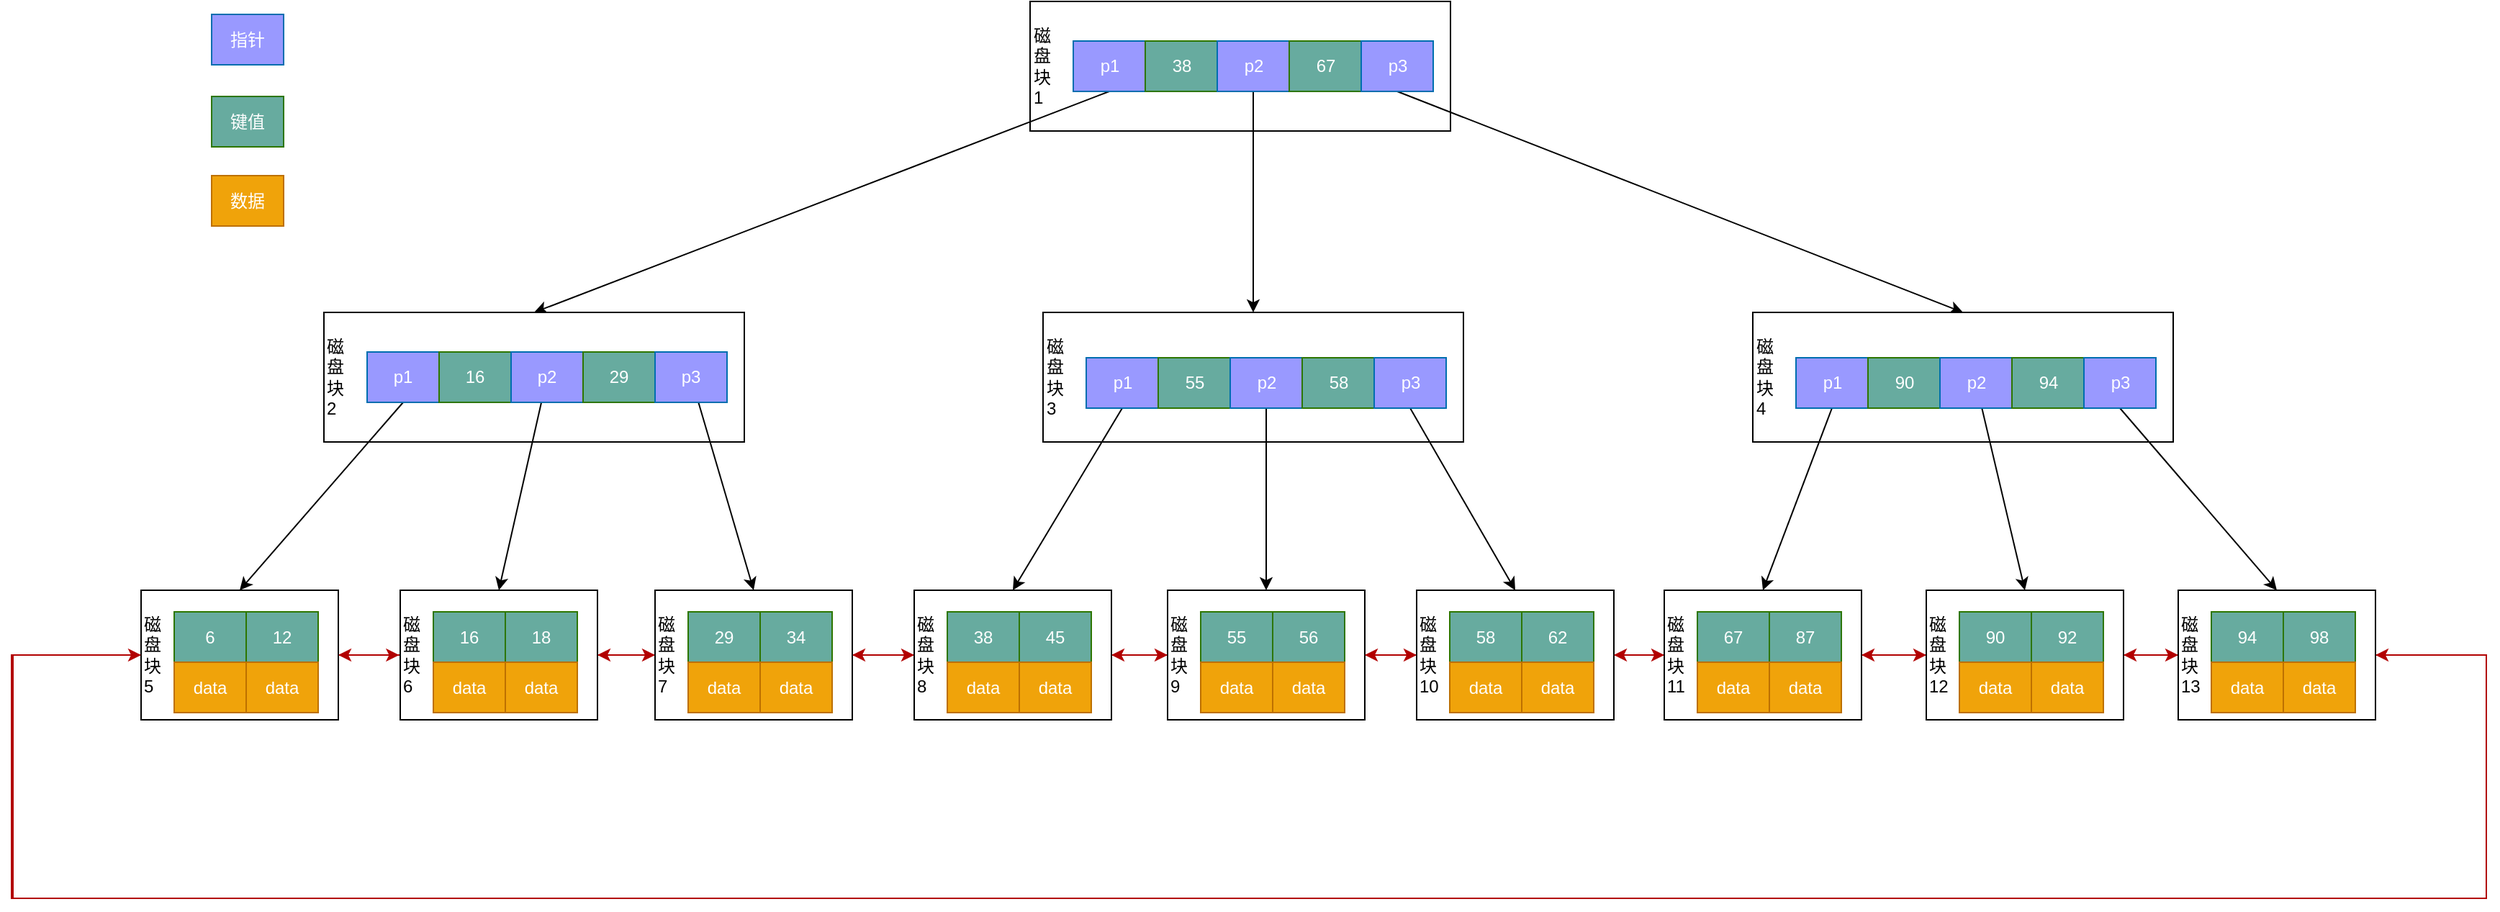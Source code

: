 <mxfile version="25.0.3">
  <diagram name="第 1 页" id="AmxaqOzU6QOFLmIfLdI-">
    <mxGraphModel dx="2830" dy="1910" grid="0" gridSize="10" guides="1" tooltips="1" connect="1" arrows="1" fold="1" page="1" pageScale="1" pageWidth="827" pageHeight="1169" math="0" shadow="0">
      <root>
        <mxCell id="0" />
        <mxCell id="1" parent="0" />
        <mxCell id="DjAjydQCex3tKTUyO6qx-1" value="磁&lt;div&gt;盘&lt;/div&gt;&lt;div&gt;块&lt;/div&gt;&lt;div&gt;1&lt;/div&gt;" style="rounded=0;whiteSpace=wrap;html=1;align=left;" vertex="1" parent="1">
          <mxGeometry x="471.5" y="-26" width="292" height="90" as="geometry" />
        </mxCell>
        <mxCell id="DjAjydQCex3tKTUyO6qx-145" style="rounded=0;orthogonalLoop=1;jettySize=auto;html=1;entryX=0.5;entryY=0;entryDx=0;entryDy=0;exitX=0.5;exitY=1;exitDx=0;exitDy=0;" edge="1" parent="1" source="DjAjydQCex3tKTUyO6qx-3" target="DjAjydQCex3tKTUyO6qx-91">
          <mxGeometry relative="1" as="geometry" />
        </mxCell>
        <mxCell id="DjAjydQCex3tKTUyO6qx-3" value="p1" style="rounded=0;whiteSpace=wrap;html=1;fillColor=#9999FF;strokeColor=#006EAF;fontColor=#ffffff;" vertex="1" parent="1">
          <mxGeometry x="501.5" y="1.5" width="50" height="35" as="geometry" />
        </mxCell>
        <mxCell id="DjAjydQCex3tKTUyO6qx-4" value="38" style="rounded=0;whiteSpace=wrap;html=1;fillColor=#67AB9F;strokeColor=#2D7600;fontColor=#ffffff;" vertex="1" parent="1">
          <mxGeometry x="551.5" y="1.5" width="50" height="35" as="geometry" />
        </mxCell>
        <mxCell id="DjAjydQCex3tKTUyO6qx-146" style="edgeStyle=orthogonalEdgeStyle;rounded=0;orthogonalLoop=1;jettySize=auto;html=1;entryX=0.5;entryY=0;entryDx=0;entryDy=0;" edge="1" parent="1" source="DjAjydQCex3tKTUyO6qx-6" target="DjAjydQCex3tKTUyO6qx-103">
          <mxGeometry relative="1" as="geometry" />
        </mxCell>
        <mxCell id="DjAjydQCex3tKTUyO6qx-6" value="p2" style="rounded=0;whiteSpace=wrap;html=1;fillColor=#9999FF;fontColor=#ffffff;strokeColor=#006EAF;" vertex="1" parent="1">
          <mxGeometry x="601.5" y="1.5" width="50" height="35" as="geometry" />
        </mxCell>
        <mxCell id="DjAjydQCex3tKTUyO6qx-7" value="67" style="rounded=0;whiteSpace=wrap;html=1;fillColor=#67AB9F;strokeColor=#2D7600;fontColor=#ffffff;align=center;verticalAlign=middle;fontFamily=Helvetica;fontSize=12;" vertex="1" parent="1">
          <mxGeometry x="651.5" y="1.5" width="50" height="35" as="geometry" />
        </mxCell>
        <mxCell id="DjAjydQCex3tKTUyO6qx-147" style="rounded=0;orthogonalLoop=1;jettySize=auto;html=1;entryX=0.5;entryY=0;entryDx=0;entryDy=0;exitX=0.5;exitY=1;exitDx=0;exitDy=0;" edge="1" parent="1" source="DjAjydQCex3tKTUyO6qx-9" target="DjAjydQCex3tKTUyO6qx-124">
          <mxGeometry relative="1" as="geometry" />
        </mxCell>
        <mxCell id="DjAjydQCex3tKTUyO6qx-9" value="p3" style="rounded=0;whiteSpace=wrap;html=1;fillColor=#9999FF;fontColor=#ffffff;strokeColor=#006EAF;" vertex="1" parent="1">
          <mxGeometry x="701.5" y="1.5" width="50" height="35" as="geometry" />
        </mxCell>
        <mxCell id="DjAjydQCex3tKTUyO6qx-163" style="edgeStyle=orthogonalEdgeStyle;rounded=0;orthogonalLoop=1;jettySize=auto;html=1;fillColor=#e51400;strokeColor=#B20000;" edge="1" parent="1" source="DjAjydQCex3tKTUyO6qx-43">
          <mxGeometry relative="1" as="geometry">
            <mxPoint x="33.2" y="428" as="targetPoint" />
          </mxGeometry>
        </mxCell>
        <mxCell id="DjAjydQCex3tKTUyO6qx-188" style="edgeStyle=orthogonalEdgeStyle;rounded=0;orthogonalLoop=1;jettySize=auto;html=1;entryX=1;entryY=0.5;entryDx=0;entryDy=0;fillColor=#e51400;strokeColor=#B20000;" edge="1" parent="1" source="DjAjydQCex3tKTUyO6qx-43" target="DjAjydQCex3tKTUyO6qx-140">
          <mxGeometry relative="1" as="geometry">
            <Array as="points">
              <mxPoint x="-236" y="428" />
              <mxPoint x="-236" y="597" />
              <mxPoint x="1483" y="597" />
              <mxPoint x="1483" y="428" />
            </Array>
          </mxGeometry>
        </mxCell>
        <mxCell id="DjAjydQCex3tKTUyO6qx-43" value="磁&lt;div&gt;盘&lt;/div&gt;&lt;div&gt;块&lt;/div&gt;&lt;div&gt;5&lt;/div&gt;" style="rounded=0;whiteSpace=wrap;html=1;align=left;" vertex="1" parent="1">
          <mxGeometry x="-146" y="383" width="137" height="90" as="geometry" />
        </mxCell>
        <mxCell id="DjAjydQCex3tKTUyO6qx-44" value="6" style="rounded=0;whiteSpace=wrap;html=1;fillColor=#67AB9F;strokeColor=#2D7600;fontColor=#ffffff;" vertex="1" parent="1">
          <mxGeometry x="-123" y="398" width="50" height="35" as="geometry" />
        </mxCell>
        <mxCell id="DjAjydQCex3tKTUyO6qx-45" value="12" style="rounded=0;whiteSpace=wrap;html=1;fillColor=#67AB9F;strokeColor=#2D7600;fontColor=#ffffff;align=center;verticalAlign=middle;fontFamily=Helvetica;fontSize=12;" vertex="1" parent="1">
          <mxGeometry x="-73" y="398" width="50" height="35" as="geometry" />
        </mxCell>
        <mxCell id="DjAjydQCex3tKTUyO6qx-46" value="data" style="rounded=0;whiteSpace=wrap;html=1;fillColor=#f0a30a;fontColor=#FFFFFF;strokeColor=#BD7000;" vertex="1" parent="1">
          <mxGeometry x="-123" y="433" width="50" height="35" as="geometry" />
        </mxCell>
        <mxCell id="DjAjydQCex3tKTUyO6qx-47" value="data" style="rounded=0;whiteSpace=wrap;html=1;fillColor=#f0a30a;fontColor=#FFFFFF;strokeColor=#BD7000;" vertex="1" parent="1">
          <mxGeometry x="-73" y="433" width="50" height="35" as="geometry" />
        </mxCell>
        <mxCell id="DjAjydQCex3tKTUyO6qx-78" value="&lt;span style=&quot;text-wrap-mode: nowrap;&quot;&gt;指针&lt;/span&gt;" style="rounded=0;whiteSpace=wrap;html=1;fillColor=#9999FF;strokeColor=#006EAF;fontColor=#ffffff;" vertex="1" parent="1">
          <mxGeometry x="-97" y="-17" width="50" height="35" as="geometry" />
        </mxCell>
        <mxCell id="DjAjydQCex3tKTUyO6qx-79" value="键值" style="rounded=0;whiteSpace=wrap;html=1;fillColor=#67AB9F;strokeColor=#2D7600;fontColor=#ffffff;" vertex="1" parent="1">
          <mxGeometry x="-97" y="40" width="50" height="35" as="geometry" />
        </mxCell>
        <mxCell id="DjAjydQCex3tKTUyO6qx-80" value="数据" style="rounded=0;whiteSpace=wrap;html=1;fillColor=#f0a30a;fontColor=#FFFFFF;strokeColor=#BD7000;" vertex="1" parent="1">
          <mxGeometry x="-97" y="95" width="50" height="35" as="geometry" />
        </mxCell>
        <mxCell id="DjAjydQCex3tKTUyO6qx-165" style="edgeStyle=orthogonalEdgeStyle;rounded=0;orthogonalLoop=1;jettySize=auto;html=1;entryX=0;entryY=0.5;entryDx=0;entryDy=0;fillColor=#e51400;strokeColor=#B20000;" edge="1" parent="1" source="DjAjydQCex3tKTUyO6qx-81" target="DjAjydQCex3tKTUyO6qx-86">
          <mxGeometry relative="1" as="geometry" />
        </mxCell>
        <mxCell id="DjAjydQCex3tKTUyO6qx-175" style="edgeStyle=orthogonalEdgeStyle;rounded=0;orthogonalLoop=1;jettySize=auto;html=1;entryX=1;entryY=0.5;entryDx=0;entryDy=0;fillColor=#e51400;strokeColor=#B20000;" edge="1" parent="1" source="DjAjydQCex3tKTUyO6qx-81" target="DjAjydQCex3tKTUyO6qx-43">
          <mxGeometry relative="1" as="geometry" />
        </mxCell>
        <mxCell id="DjAjydQCex3tKTUyO6qx-81" value="磁&lt;div&gt;盘&lt;/div&gt;&lt;div&gt;块&lt;/div&gt;&lt;div&gt;6&lt;/div&gt;" style="rounded=0;whiteSpace=wrap;html=1;align=left;" vertex="1" parent="1">
          <mxGeometry x="34" y="383" width="137" height="90" as="geometry" />
        </mxCell>
        <mxCell id="DjAjydQCex3tKTUyO6qx-82" value="16" style="rounded=0;whiteSpace=wrap;html=1;fillColor=#67AB9F;strokeColor=#2D7600;fontColor=#ffffff;" vertex="1" parent="1">
          <mxGeometry x="57" y="398" width="50" height="35" as="geometry" />
        </mxCell>
        <mxCell id="DjAjydQCex3tKTUyO6qx-83" value="18" style="rounded=0;whiteSpace=wrap;html=1;fillColor=#67AB9F;strokeColor=#2D7600;fontColor=#ffffff;align=center;verticalAlign=middle;fontFamily=Helvetica;fontSize=12;" vertex="1" parent="1">
          <mxGeometry x="107" y="398" width="50" height="35" as="geometry" />
        </mxCell>
        <mxCell id="DjAjydQCex3tKTUyO6qx-84" value="data" style="rounded=0;whiteSpace=wrap;html=1;fillColor=#f0a30a;fontColor=#FFFFFF;strokeColor=#BD7000;" vertex="1" parent="1">
          <mxGeometry x="57" y="433" width="50" height="35" as="geometry" />
        </mxCell>
        <mxCell id="DjAjydQCex3tKTUyO6qx-85" value="data" style="rounded=0;whiteSpace=wrap;html=1;fillColor=#f0a30a;fontColor=#FFFFFF;strokeColor=#BD7000;" vertex="1" parent="1">
          <mxGeometry x="107" y="433" width="50" height="35" as="geometry" />
        </mxCell>
        <mxCell id="DjAjydQCex3tKTUyO6qx-166" style="edgeStyle=orthogonalEdgeStyle;rounded=0;orthogonalLoop=1;jettySize=auto;html=1;entryX=0;entryY=0.5;entryDx=0;entryDy=0;fillColor=#e51400;strokeColor=#B20000;" edge="1" parent="1" source="DjAjydQCex3tKTUyO6qx-86" target="DjAjydQCex3tKTUyO6qx-109">
          <mxGeometry relative="1" as="geometry" />
        </mxCell>
        <mxCell id="DjAjydQCex3tKTUyO6qx-173" style="edgeStyle=orthogonalEdgeStyle;rounded=0;orthogonalLoop=1;jettySize=auto;html=1;entryX=1;entryY=0.5;entryDx=0;entryDy=0;fillColor=#e51400;strokeColor=#B20000;" edge="1" parent="1" source="DjAjydQCex3tKTUyO6qx-86" target="DjAjydQCex3tKTUyO6qx-81">
          <mxGeometry relative="1" as="geometry" />
        </mxCell>
        <mxCell id="DjAjydQCex3tKTUyO6qx-86" value="磁&lt;div&gt;盘&lt;/div&gt;&lt;div&gt;块&lt;/div&gt;&lt;div&gt;7&lt;/div&gt;" style="rounded=0;whiteSpace=wrap;html=1;align=left;" vertex="1" parent="1">
          <mxGeometry x="211" y="383" width="137" height="90" as="geometry" />
        </mxCell>
        <mxCell id="DjAjydQCex3tKTUyO6qx-87" value="29" style="rounded=0;whiteSpace=wrap;html=1;fillColor=#67AB9F;strokeColor=#2D7600;fontColor=#ffffff;" vertex="1" parent="1">
          <mxGeometry x="234" y="398" width="50" height="35" as="geometry" />
        </mxCell>
        <mxCell id="DjAjydQCex3tKTUyO6qx-88" value="34" style="rounded=0;whiteSpace=wrap;html=1;fillColor=#67AB9F;strokeColor=#2D7600;fontColor=#ffffff;align=center;verticalAlign=middle;fontFamily=Helvetica;fontSize=12;" vertex="1" parent="1">
          <mxGeometry x="284" y="398" width="50" height="35" as="geometry" />
        </mxCell>
        <mxCell id="DjAjydQCex3tKTUyO6qx-89" value="data" style="rounded=0;whiteSpace=wrap;html=1;fillColor=#f0a30a;fontColor=#FFFFFF;strokeColor=#BD7000;" vertex="1" parent="1">
          <mxGeometry x="234" y="433" width="50" height="35" as="geometry" />
        </mxCell>
        <mxCell id="DjAjydQCex3tKTUyO6qx-90" value="data" style="rounded=0;whiteSpace=wrap;html=1;fillColor=#f0a30a;fontColor=#FFFFFF;strokeColor=#BD7000;" vertex="1" parent="1">
          <mxGeometry x="284" y="433" width="50" height="35" as="geometry" />
        </mxCell>
        <mxCell id="DjAjydQCex3tKTUyO6qx-91" value="磁&lt;div&gt;盘&lt;/div&gt;&lt;div&gt;块&lt;/div&gt;&lt;div&gt;2&lt;/div&gt;" style="rounded=0;whiteSpace=wrap;html=1;align=left;" vertex="1" parent="1">
          <mxGeometry x="-19" y="190" width="292" height="90" as="geometry" />
        </mxCell>
        <mxCell id="DjAjydQCex3tKTUyO6qx-148" style="rounded=0;orthogonalLoop=1;jettySize=auto;html=1;entryX=0.5;entryY=0;entryDx=0;entryDy=0;exitX=0.5;exitY=1;exitDx=0;exitDy=0;" edge="1" parent="1" source="DjAjydQCex3tKTUyO6qx-92" target="DjAjydQCex3tKTUyO6qx-43">
          <mxGeometry relative="1" as="geometry" />
        </mxCell>
        <mxCell id="DjAjydQCex3tKTUyO6qx-92" value="p1" style="rounded=0;whiteSpace=wrap;html=1;fillColor=#9999FF;strokeColor=#006EAF;fontColor=#ffffff;" vertex="1" parent="1">
          <mxGeometry x="11" y="217.5" width="50" height="35" as="geometry" />
        </mxCell>
        <mxCell id="DjAjydQCex3tKTUyO6qx-93" value="16" style="rounded=0;whiteSpace=wrap;html=1;fillColor=#67AB9F;strokeColor=#2D7600;fontColor=#ffffff;" vertex="1" parent="1">
          <mxGeometry x="61" y="217.5" width="50" height="35" as="geometry" />
        </mxCell>
        <mxCell id="DjAjydQCex3tKTUyO6qx-149" style="rounded=0;orthogonalLoop=1;jettySize=auto;html=1;entryX=0.5;entryY=0;entryDx=0;entryDy=0;" edge="1" parent="1" source="DjAjydQCex3tKTUyO6qx-94" target="DjAjydQCex3tKTUyO6qx-81">
          <mxGeometry relative="1" as="geometry" />
        </mxCell>
        <mxCell id="DjAjydQCex3tKTUyO6qx-94" value="p2" style="rounded=0;whiteSpace=wrap;html=1;fillColor=#9999FF;fontColor=#ffffff;strokeColor=#006EAF;" vertex="1" parent="1">
          <mxGeometry x="111" y="217.5" width="50" height="35" as="geometry" />
        </mxCell>
        <mxCell id="DjAjydQCex3tKTUyO6qx-95" value="29" style="rounded=0;whiteSpace=wrap;html=1;fillColor=#67AB9F;strokeColor=#2D7600;fontColor=#ffffff;align=center;verticalAlign=middle;fontFamily=Helvetica;fontSize=12;" vertex="1" parent="1">
          <mxGeometry x="161" y="217.5" width="50" height="35" as="geometry" />
        </mxCell>
        <mxCell id="DjAjydQCex3tKTUyO6qx-150" style="rounded=0;orthogonalLoop=1;jettySize=auto;html=1;entryX=0.5;entryY=0;entryDx=0;entryDy=0;" edge="1" parent="1" source="DjAjydQCex3tKTUyO6qx-96" target="DjAjydQCex3tKTUyO6qx-86">
          <mxGeometry relative="1" as="geometry" />
        </mxCell>
        <mxCell id="DjAjydQCex3tKTUyO6qx-96" value="p3" style="rounded=0;whiteSpace=wrap;html=1;fillColor=#9999FF;fontColor=#ffffff;strokeColor=#006EAF;" vertex="1" parent="1">
          <mxGeometry x="211" y="217.5" width="50" height="35" as="geometry" />
        </mxCell>
        <mxCell id="DjAjydQCex3tKTUyO6qx-103" value="磁&lt;div&gt;盘&lt;/div&gt;&lt;div&gt;块&lt;/div&gt;&lt;div&gt;3&lt;/div&gt;" style="rounded=0;whiteSpace=wrap;html=1;align=left;" vertex="1" parent="1">
          <mxGeometry x="480.5" y="190" width="292" height="90" as="geometry" />
        </mxCell>
        <mxCell id="DjAjydQCex3tKTUyO6qx-151" style="rounded=0;orthogonalLoop=1;jettySize=auto;html=1;entryX=0.5;entryY=0;entryDx=0;entryDy=0;exitX=0.5;exitY=1;exitDx=0;exitDy=0;" edge="1" parent="1" source="DjAjydQCex3tKTUyO6qx-104" target="DjAjydQCex3tKTUyO6qx-109">
          <mxGeometry relative="1" as="geometry" />
        </mxCell>
        <mxCell id="DjAjydQCex3tKTUyO6qx-104" value="p1" style="rounded=0;whiteSpace=wrap;html=1;fillColor=#9999FF;strokeColor=#006EAF;fontColor=#ffffff;" vertex="1" parent="1">
          <mxGeometry x="510.5" y="221.5" width="50" height="35" as="geometry" />
        </mxCell>
        <mxCell id="DjAjydQCex3tKTUyO6qx-105" value="55" style="rounded=0;whiteSpace=wrap;html=1;fillColor=#67AB9F;strokeColor=#2D7600;fontColor=#ffffff;" vertex="1" parent="1">
          <mxGeometry x="560.5" y="221.5" width="50" height="35" as="geometry" />
        </mxCell>
        <mxCell id="DjAjydQCex3tKTUyO6qx-152" style="rounded=0;orthogonalLoop=1;jettySize=auto;html=1;entryX=0.5;entryY=0;entryDx=0;entryDy=0;" edge="1" parent="1" source="DjAjydQCex3tKTUyO6qx-106" target="DjAjydQCex3tKTUyO6qx-114">
          <mxGeometry relative="1" as="geometry" />
        </mxCell>
        <mxCell id="DjAjydQCex3tKTUyO6qx-106" value="p2" style="rounded=0;whiteSpace=wrap;html=1;fillColor=#9999FF;fontColor=#ffffff;strokeColor=#006EAF;" vertex="1" parent="1">
          <mxGeometry x="610.5" y="221.5" width="50" height="35" as="geometry" />
        </mxCell>
        <mxCell id="DjAjydQCex3tKTUyO6qx-107" value="58" style="rounded=0;whiteSpace=wrap;html=1;fillColor=#67AB9F;strokeColor=#2D7600;fontColor=#ffffff;align=center;verticalAlign=middle;fontFamily=Helvetica;fontSize=12;" vertex="1" parent="1">
          <mxGeometry x="660.5" y="221.5" width="50" height="35" as="geometry" />
        </mxCell>
        <mxCell id="DjAjydQCex3tKTUyO6qx-153" style="rounded=0;orthogonalLoop=1;jettySize=auto;html=1;entryX=0.5;entryY=0;entryDx=0;entryDy=0;exitX=0.5;exitY=1;exitDx=0;exitDy=0;" edge="1" parent="1" source="DjAjydQCex3tKTUyO6qx-108" target="DjAjydQCex3tKTUyO6qx-119">
          <mxGeometry relative="1" as="geometry" />
        </mxCell>
        <mxCell id="DjAjydQCex3tKTUyO6qx-108" value="p3" style="rounded=0;whiteSpace=wrap;html=1;fillColor=#9999FF;fontColor=#ffffff;strokeColor=#006EAF;" vertex="1" parent="1">
          <mxGeometry x="710.5" y="221.5" width="50" height="35" as="geometry" />
        </mxCell>
        <mxCell id="DjAjydQCex3tKTUyO6qx-168" style="edgeStyle=orthogonalEdgeStyle;rounded=0;orthogonalLoop=1;jettySize=auto;html=1;entryX=0;entryY=0.5;entryDx=0;entryDy=0;fillColor=#e51400;strokeColor=#B20000;" edge="1" parent="1" source="DjAjydQCex3tKTUyO6qx-109" target="DjAjydQCex3tKTUyO6qx-114">
          <mxGeometry relative="1" as="geometry" />
        </mxCell>
        <mxCell id="DjAjydQCex3tKTUyO6qx-174" style="edgeStyle=orthogonalEdgeStyle;rounded=0;orthogonalLoop=1;jettySize=auto;html=1;entryX=1;entryY=0.5;entryDx=0;entryDy=0;fillColor=#e51400;strokeColor=#B20000;" edge="1" parent="1" source="DjAjydQCex3tKTUyO6qx-109" target="DjAjydQCex3tKTUyO6qx-86">
          <mxGeometry relative="1" as="geometry" />
        </mxCell>
        <mxCell id="DjAjydQCex3tKTUyO6qx-109" value="磁&lt;div&gt;盘&lt;/div&gt;&lt;div&gt;块&lt;/div&gt;&lt;div&gt;8&lt;/div&gt;" style="rounded=0;whiteSpace=wrap;html=1;align=left;" vertex="1" parent="1">
          <mxGeometry x="391" y="383" width="137" height="90" as="geometry" />
        </mxCell>
        <mxCell id="DjAjydQCex3tKTUyO6qx-110" value="38" style="rounded=0;whiteSpace=wrap;html=1;fillColor=#67AB9F;strokeColor=#2D7600;fontColor=#ffffff;" vertex="1" parent="1">
          <mxGeometry x="414" y="398" width="50" height="35" as="geometry" />
        </mxCell>
        <mxCell id="DjAjydQCex3tKTUyO6qx-111" value="45" style="rounded=0;whiteSpace=wrap;html=1;fillColor=#67AB9F;strokeColor=#2D7600;fontColor=#ffffff;align=center;verticalAlign=middle;fontFamily=Helvetica;fontSize=12;" vertex="1" parent="1">
          <mxGeometry x="464" y="398" width="50" height="35" as="geometry" />
        </mxCell>
        <mxCell id="DjAjydQCex3tKTUyO6qx-112" value="data" style="rounded=0;whiteSpace=wrap;html=1;fillColor=#f0a30a;fontColor=#FFFFFF;strokeColor=#BD7000;" vertex="1" parent="1">
          <mxGeometry x="414" y="433" width="50" height="35" as="geometry" />
        </mxCell>
        <mxCell id="DjAjydQCex3tKTUyO6qx-113" value="data" style="rounded=0;whiteSpace=wrap;html=1;fillColor=#f0a30a;fontColor=#FFFFFF;strokeColor=#BD7000;" vertex="1" parent="1">
          <mxGeometry x="464" y="433" width="50" height="35" as="geometry" />
        </mxCell>
        <mxCell id="DjAjydQCex3tKTUyO6qx-169" style="edgeStyle=orthogonalEdgeStyle;rounded=0;orthogonalLoop=1;jettySize=auto;html=1;entryX=0;entryY=0.5;entryDx=0;entryDy=0;fillColor=#e51400;strokeColor=#B20000;" edge="1" parent="1" source="DjAjydQCex3tKTUyO6qx-114" target="DjAjydQCex3tKTUyO6qx-119">
          <mxGeometry relative="1" as="geometry" />
        </mxCell>
        <mxCell id="DjAjydQCex3tKTUyO6qx-176" style="edgeStyle=orthogonalEdgeStyle;rounded=0;orthogonalLoop=1;jettySize=auto;html=1;entryX=1;entryY=0.5;entryDx=0;entryDy=0;fillColor=#e51400;strokeColor=#B20000;" edge="1" parent="1" source="DjAjydQCex3tKTUyO6qx-114" target="DjAjydQCex3tKTUyO6qx-109">
          <mxGeometry relative="1" as="geometry" />
        </mxCell>
        <mxCell id="DjAjydQCex3tKTUyO6qx-114" value="磁&lt;div&gt;盘&lt;/div&gt;&lt;div&gt;块&lt;/div&gt;&lt;div&gt;9&lt;/div&gt;" style="rounded=0;whiteSpace=wrap;html=1;align=left;" vertex="1" parent="1">
          <mxGeometry x="567" y="383" width="137" height="90" as="geometry" />
        </mxCell>
        <mxCell id="DjAjydQCex3tKTUyO6qx-115" value="55" style="rounded=0;whiteSpace=wrap;html=1;fillColor=#67AB9F;strokeColor=#2D7600;fontColor=#ffffff;" vertex="1" parent="1">
          <mxGeometry x="590" y="398" width="50" height="35" as="geometry" />
        </mxCell>
        <mxCell id="DjAjydQCex3tKTUyO6qx-116" value="56" style="rounded=0;whiteSpace=wrap;html=1;fillColor=#67AB9F;strokeColor=#2D7600;fontColor=#ffffff;align=center;verticalAlign=middle;fontFamily=Helvetica;fontSize=12;" vertex="1" parent="1">
          <mxGeometry x="640" y="398" width="50" height="35" as="geometry" />
        </mxCell>
        <mxCell id="DjAjydQCex3tKTUyO6qx-117" value="data" style="rounded=0;whiteSpace=wrap;html=1;fillColor=#f0a30a;fontColor=#FFFFFF;strokeColor=#BD7000;" vertex="1" parent="1">
          <mxGeometry x="590" y="433" width="50" height="35" as="geometry" />
        </mxCell>
        <mxCell id="DjAjydQCex3tKTUyO6qx-118" value="data" style="rounded=0;whiteSpace=wrap;html=1;fillColor=#f0a30a;fontColor=#FFFFFF;strokeColor=#BD7000;" vertex="1" parent="1">
          <mxGeometry x="640" y="433" width="50" height="35" as="geometry" />
        </mxCell>
        <mxCell id="DjAjydQCex3tKTUyO6qx-170" style="edgeStyle=orthogonalEdgeStyle;rounded=0;orthogonalLoop=1;jettySize=auto;html=1;entryX=0;entryY=0.5;entryDx=0;entryDy=0;fillColor=#e51400;strokeColor=#B20000;" edge="1" parent="1" source="DjAjydQCex3tKTUyO6qx-119" target="DjAjydQCex3tKTUyO6qx-130">
          <mxGeometry relative="1" as="geometry" />
        </mxCell>
        <mxCell id="DjAjydQCex3tKTUyO6qx-177" style="edgeStyle=orthogonalEdgeStyle;rounded=0;orthogonalLoop=1;jettySize=auto;html=1;entryX=1;entryY=0.5;entryDx=0;entryDy=0;fillColor=#e51400;strokeColor=#B20000;" edge="1" parent="1" source="DjAjydQCex3tKTUyO6qx-119" target="DjAjydQCex3tKTUyO6qx-114">
          <mxGeometry relative="1" as="geometry" />
        </mxCell>
        <mxCell id="DjAjydQCex3tKTUyO6qx-119" value="磁&lt;div&gt;盘&lt;/div&gt;&lt;div&gt;块&lt;/div&gt;&lt;div&gt;10&lt;/div&gt;" style="rounded=0;whiteSpace=wrap;html=1;align=left;" vertex="1" parent="1">
          <mxGeometry x="740" y="383" width="137" height="90" as="geometry" />
        </mxCell>
        <mxCell id="DjAjydQCex3tKTUyO6qx-120" value="58" style="rounded=0;whiteSpace=wrap;html=1;fillColor=#67AB9F;strokeColor=#2D7600;fontColor=#ffffff;" vertex="1" parent="1">
          <mxGeometry x="763" y="398" width="50" height="35" as="geometry" />
        </mxCell>
        <mxCell id="DjAjydQCex3tKTUyO6qx-121" value="62" style="rounded=0;whiteSpace=wrap;html=1;fillColor=#67AB9F;strokeColor=#2D7600;fontColor=#ffffff;align=center;verticalAlign=middle;fontFamily=Helvetica;fontSize=12;" vertex="1" parent="1">
          <mxGeometry x="813" y="398" width="50" height="35" as="geometry" />
        </mxCell>
        <mxCell id="DjAjydQCex3tKTUyO6qx-122" value="data" style="rounded=0;whiteSpace=wrap;html=1;fillColor=#f0a30a;fontColor=#FFFFFF;strokeColor=#BD7000;" vertex="1" parent="1">
          <mxGeometry x="763" y="433" width="50" height="35" as="geometry" />
        </mxCell>
        <mxCell id="DjAjydQCex3tKTUyO6qx-123" value="data" style="rounded=0;whiteSpace=wrap;html=1;fillColor=#f0a30a;fontColor=#FFFFFF;strokeColor=#BD7000;" vertex="1" parent="1">
          <mxGeometry x="813" y="433" width="50" height="35" as="geometry" />
        </mxCell>
        <mxCell id="DjAjydQCex3tKTUyO6qx-124" value="磁&lt;div&gt;盘&lt;/div&gt;&lt;div&gt;块&lt;/div&gt;&lt;div&gt;4&lt;/div&gt;" style="rounded=0;whiteSpace=wrap;html=1;align=left;" vertex="1" parent="1">
          <mxGeometry x="973.5" y="190" width="292" height="90" as="geometry" />
        </mxCell>
        <mxCell id="DjAjydQCex3tKTUyO6qx-154" style="rounded=0;orthogonalLoop=1;jettySize=auto;html=1;entryX=0.5;entryY=0;entryDx=0;entryDy=0;exitX=0.5;exitY=1;exitDx=0;exitDy=0;" edge="1" parent="1" source="DjAjydQCex3tKTUyO6qx-125" target="DjAjydQCex3tKTUyO6qx-130">
          <mxGeometry relative="1" as="geometry" />
        </mxCell>
        <mxCell id="DjAjydQCex3tKTUyO6qx-125" value="p1" style="rounded=0;whiteSpace=wrap;html=1;fillColor=#9999FF;strokeColor=#006EAF;fontColor=#ffffff;" vertex="1" parent="1">
          <mxGeometry x="1003.5" y="221.5" width="50" height="35" as="geometry" />
        </mxCell>
        <mxCell id="DjAjydQCex3tKTUyO6qx-126" value="90" style="rounded=0;whiteSpace=wrap;html=1;fillColor=#67AB9F;strokeColor=#2D7600;fontColor=#ffffff;" vertex="1" parent="1">
          <mxGeometry x="1053.5" y="221.5" width="50" height="35" as="geometry" />
        </mxCell>
        <mxCell id="DjAjydQCex3tKTUyO6qx-155" style="rounded=0;orthogonalLoop=1;jettySize=auto;html=1;entryX=0.5;entryY=0;entryDx=0;entryDy=0;" edge="1" parent="1" source="DjAjydQCex3tKTUyO6qx-127" target="DjAjydQCex3tKTUyO6qx-135">
          <mxGeometry relative="1" as="geometry" />
        </mxCell>
        <mxCell id="DjAjydQCex3tKTUyO6qx-127" value="p2" style="rounded=0;whiteSpace=wrap;html=1;fillColor=#9999FF;fontColor=#ffffff;strokeColor=#006EAF;" vertex="1" parent="1">
          <mxGeometry x="1103.5" y="221.5" width="50" height="35" as="geometry" />
        </mxCell>
        <mxCell id="DjAjydQCex3tKTUyO6qx-128" value="94" style="rounded=0;whiteSpace=wrap;html=1;fillColor=#67AB9F;strokeColor=#2D7600;fontColor=#ffffff;align=center;verticalAlign=middle;fontFamily=Helvetica;fontSize=12;" vertex="1" parent="1">
          <mxGeometry x="1153.5" y="221.5" width="50" height="35" as="geometry" />
        </mxCell>
        <mxCell id="DjAjydQCex3tKTUyO6qx-156" style="rounded=0;orthogonalLoop=1;jettySize=auto;html=1;entryX=0.5;entryY=0;entryDx=0;entryDy=0;exitX=0.5;exitY=1;exitDx=0;exitDy=0;" edge="1" parent="1" source="DjAjydQCex3tKTUyO6qx-129" target="DjAjydQCex3tKTUyO6qx-140">
          <mxGeometry relative="1" as="geometry" />
        </mxCell>
        <mxCell id="DjAjydQCex3tKTUyO6qx-129" value="p3" style="rounded=0;whiteSpace=wrap;html=1;fillColor=#9999FF;fontColor=#ffffff;strokeColor=#006EAF;" vertex="1" parent="1">
          <mxGeometry x="1203.5" y="221.5" width="50" height="35" as="geometry" />
        </mxCell>
        <mxCell id="DjAjydQCex3tKTUyO6qx-171" style="edgeStyle=orthogonalEdgeStyle;rounded=0;orthogonalLoop=1;jettySize=auto;html=1;entryX=0;entryY=0.5;entryDx=0;entryDy=0;fillColor=#e51400;strokeColor=#B20000;" edge="1" parent="1" source="DjAjydQCex3tKTUyO6qx-130" target="DjAjydQCex3tKTUyO6qx-135">
          <mxGeometry relative="1" as="geometry" />
        </mxCell>
        <mxCell id="DjAjydQCex3tKTUyO6qx-178" style="edgeStyle=orthogonalEdgeStyle;rounded=0;orthogonalLoop=1;jettySize=auto;html=1;entryX=1;entryY=0.5;entryDx=0;entryDy=0;fillColor=#e51400;strokeColor=#B20000;" edge="1" parent="1" source="DjAjydQCex3tKTUyO6qx-130" target="DjAjydQCex3tKTUyO6qx-119">
          <mxGeometry relative="1" as="geometry" />
        </mxCell>
        <mxCell id="DjAjydQCex3tKTUyO6qx-130" value="磁&lt;div&gt;盘&lt;/div&gt;&lt;div&gt;块&lt;/div&gt;&lt;div&gt;11&lt;/div&gt;" style="rounded=0;whiteSpace=wrap;html=1;align=left;" vertex="1" parent="1">
          <mxGeometry x="912" y="383" width="137" height="90" as="geometry" />
        </mxCell>
        <mxCell id="DjAjydQCex3tKTUyO6qx-131" value="67" style="rounded=0;whiteSpace=wrap;html=1;fillColor=#67AB9F;strokeColor=#2D7600;fontColor=#ffffff;" vertex="1" parent="1">
          <mxGeometry x="935" y="398" width="50" height="35" as="geometry" />
        </mxCell>
        <mxCell id="DjAjydQCex3tKTUyO6qx-132" value="87" style="rounded=0;whiteSpace=wrap;html=1;fillColor=#67AB9F;strokeColor=#2D7600;fontColor=#ffffff;align=center;verticalAlign=middle;fontFamily=Helvetica;fontSize=12;" vertex="1" parent="1">
          <mxGeometry x="985" y="398" width="50" height="35" as="geometry" />
        </mxCell>
        <mxCell id="DjAjydQCex3tKTUyO6qx-133" value="data" style="rounded=0;whiteSpace=wrap;html=1;fillColor=#f0a30a;fontColor=#FFFFFF;strokeColor=#BD7000;" vertex="1" parent="1">
          <mxGeometry x="935" y="433" width="50" height="35" as="geometry" />
        </mxCell>
        <mxCell id="DjAjydQCex3tKTUyO6qx-134" value="data" style="rounded=0;whiteSpace=wrap;html=1;fillColor=#f0a30a;fontColor=#FFFFFF;strokeColor=#BD7000;" vertex="1" parent="1">
          <mxGeometry x="985" y="433" width="50" height="35" as="geometry" />
        </mxCell>
        <mxCell id="DjAjydQCex3tKTUyO6qx-172" style="edgeStyle=orthogonalEdgeStyle;rounded=0;orthogonalLoop=1;jettySize=auto;html=1;entryX=0;entryY=0.5;entryDx=0;entryDy=0;fillColor=#e51400;strokeColor=#B20000;" edge="1" parent="1" source="DjAjydQCex3tKTUyO6qx-135" target="DjAjydQCex3tKTUyO6qx-140">
          <mxGeometry relative="1" as="geometry" />
        </mxCell>
        <mxCell id="DjAjydQCex3tKTUyO6qx-179" style="edgeStyle=orthogonalEdgeStyle;rounded=0;orthogonalLoop=1;jettySize=auto;html=1;entryX=1;entryY=0.5;entryDx=0;entryDy=0;fillColor=#e51400;strokeColor=#B20000;" edge="1" parent="1" source="DjAjydQCex3tKTUyO6qx-135" target="DjAjydQCex3tKTUyO6qx-130">
          <mxGeometry relative="1" as="geometry" />
        </mxCell>
        <mxCell id="DjAjydQCex3tKTUyO6qx-135" value="磁&lt;div&gt;盘&lt;/div&gt;&lt;div&gt;块&lt;/div&gt;&lt;div&gt;12&lt;/div&gt;" style="rounded=0;whiteSpace=wrap;html=1;align=left;" vertex="1" parent="1">
          <mxGeometry x="1094" y="383" width="137" height="90" as="geometry" />
        </mxCell>
        <mxCell id="DjAjydQCex3tKTUyO6qx-136" value="90" style="rounded=0;whiteSpace=wrap;html=1;fillColor=#67AB9F;strokeColor=#2D7600;fontColor=#ffffff;" vertex="1" parent="1">
          <mxGeometry x="1117" y="398" width="50" height="35" as="geometry" />
        </mxCell>
        <mxCell id="DjAjydQCex3tKTUyO6qx-137" value="92" style="rounded=0;whiteSpace=wrap;html=1;fillColor=#67AB9F;strokeColor=#2D7600;fontColor=#ffffff;align=center;verticalAlign=middle;fontFamily=Helvetica;fontSize=12;" vertex="1" parent="1">
          <mxGeometry x="1167" y="398" width="50" height="35" as="geometry" />
        </mxCell>
        <mxCell id="DjAjydQCex3tKTUyO6qx-138" value="data" style="rounded=0;whiteSpace=wrap;html=1;fillColor=#f0a30a;fontColor=#FFFFFF;strokeColor=#BD7000;" vertex="1" parent="1">
          <mxGeometry x="1117" y="433" width="50" height="35" as="geometry" />
        </mxCell>
        <mxCell id="DjAjydQCex3tKTUyO6qx-139" value="data" style="rounded=0;whiteSpace=wrap;html=1;fillColor=#f0a30a;fontColor=#FFFFFF;strokeColor=#BD7000;" vertex="1" parent="1">
          <mxGeometry x="1167" y="433" width="50" height="35" as="geometry" />
        </mxCell>
        <mxCell id="DjAjydQCex3tKTUyO6qx-180" style="edgeStyle=orthogonalEdgeStyle;rounded=0;orthogonalLoop=1;jettySize=auto;html=1;entryX=1;entryY=0.5;entryDx=0;entryDy=0;fillColor=#e51400;strokeColor=#B20000;" edge="1" parent="1" source="DjAjydQCex3tKTUyO6qx-140" target="DjAjydQCex3tKTUyO6qx-135">
          <mxGeometry relative="1" as="geometry" />
        </mxCell>
        <mxCell id="DjAjydQCex3tKTUyO6qx-190" style="edgeStyle=orthogonalEdgeStyle;rounded=0;orthogonalLoop=1;jettySize=auto;html=1;entryX=0;entryY=0.5;entryDx=0;entryDy=0;fillColor=#e51400;strokeColor=#B20000;" edge="1" parent="1" source="DjAjydQCex3tKTUyO6qx-140" target="DjAjydQCex3tKTUyO6qx-43">
          <mxGeometry relative="1" as="geometry">
            <Array as="points">
              <mxPoint x="1483" y="428" />
              <mxPoint x="1483" y="597" />
              <mxPoint x="-235" y="597" />
              <mxPoint x="-235" y="428" />
            </Array>
          </mxGeometry>
        </mxCell>
        <mxCell id="DjAjydQCex3tKTUyO6qx-140" value="磁&lt;div&gt;盘&lt;/div&gt;&lt;div&gt;块&lt;/div&gt;&lt;div&gt;13&lt;/div&gt;" style="rounded=0;whiteSpace=wrap;html=1;align=left;" vertex="1" parent="1">
          <mxGeometry x="1269" y="383" width="137" height="90" as="geometry" />
        </mxCell>
        <mxCell id="DjAjydQCex3tKTUyO6qx-141" value="94" style="rounded=0;whiteSpace=wrap;html=1;fillColor=#67AB9F;strokeColor=#2D7600;fontColor=#ffffff;" vertex="1" parent="1">
          <mxGeometry x="1292" y="398" width="50" height="35" as="geometry" />
        </mxCell>
        <mxCell id="DjAjydQCex3tKTUyO6qx-142" value="98" style="rounded=0;whiteSpace=wrap;html=1;fillColor=#67AB9F;strokeColor=#2D7600;fontColor=#ffffff;align=center;verticalAlign=middle;fontFamily=Helvetica;fontSize=12;" vertex="1" parent="1">
          <mxGeometry x="1342" y="398" width="50" height="35" as="geometry" />
        </mxCell>
        <mxCell id="DjAjydQCex3tKTUyO6qx-143" value="data" style="rounded=0;whiteSpace=wrap;html=1;fillColor=#f0a30a;fontColor=#FFFFFF;strokeColor=#BD7000;" vertex="1" parent="1">
          <mxGeometry x="1292" y="433" width="50" height="35" as="geometry" />
        </mxCell>
        <mxCell id="DjAjydQCex3tKTUyO6qx-144" value="data" style="rounded=0;whiteSpace=wrap;html=1;fillColor=#f0a30a;fontColor=#FFFFFF;strokeColor=#BD7000;" vertex="1" parent="1">
          <mxGeometry x="1342" y="433" width="50" height="35" as="geometry" />
        </mxCell>
      </root>
    </mxGraphModel>
  </diagram>
</mxfile>
